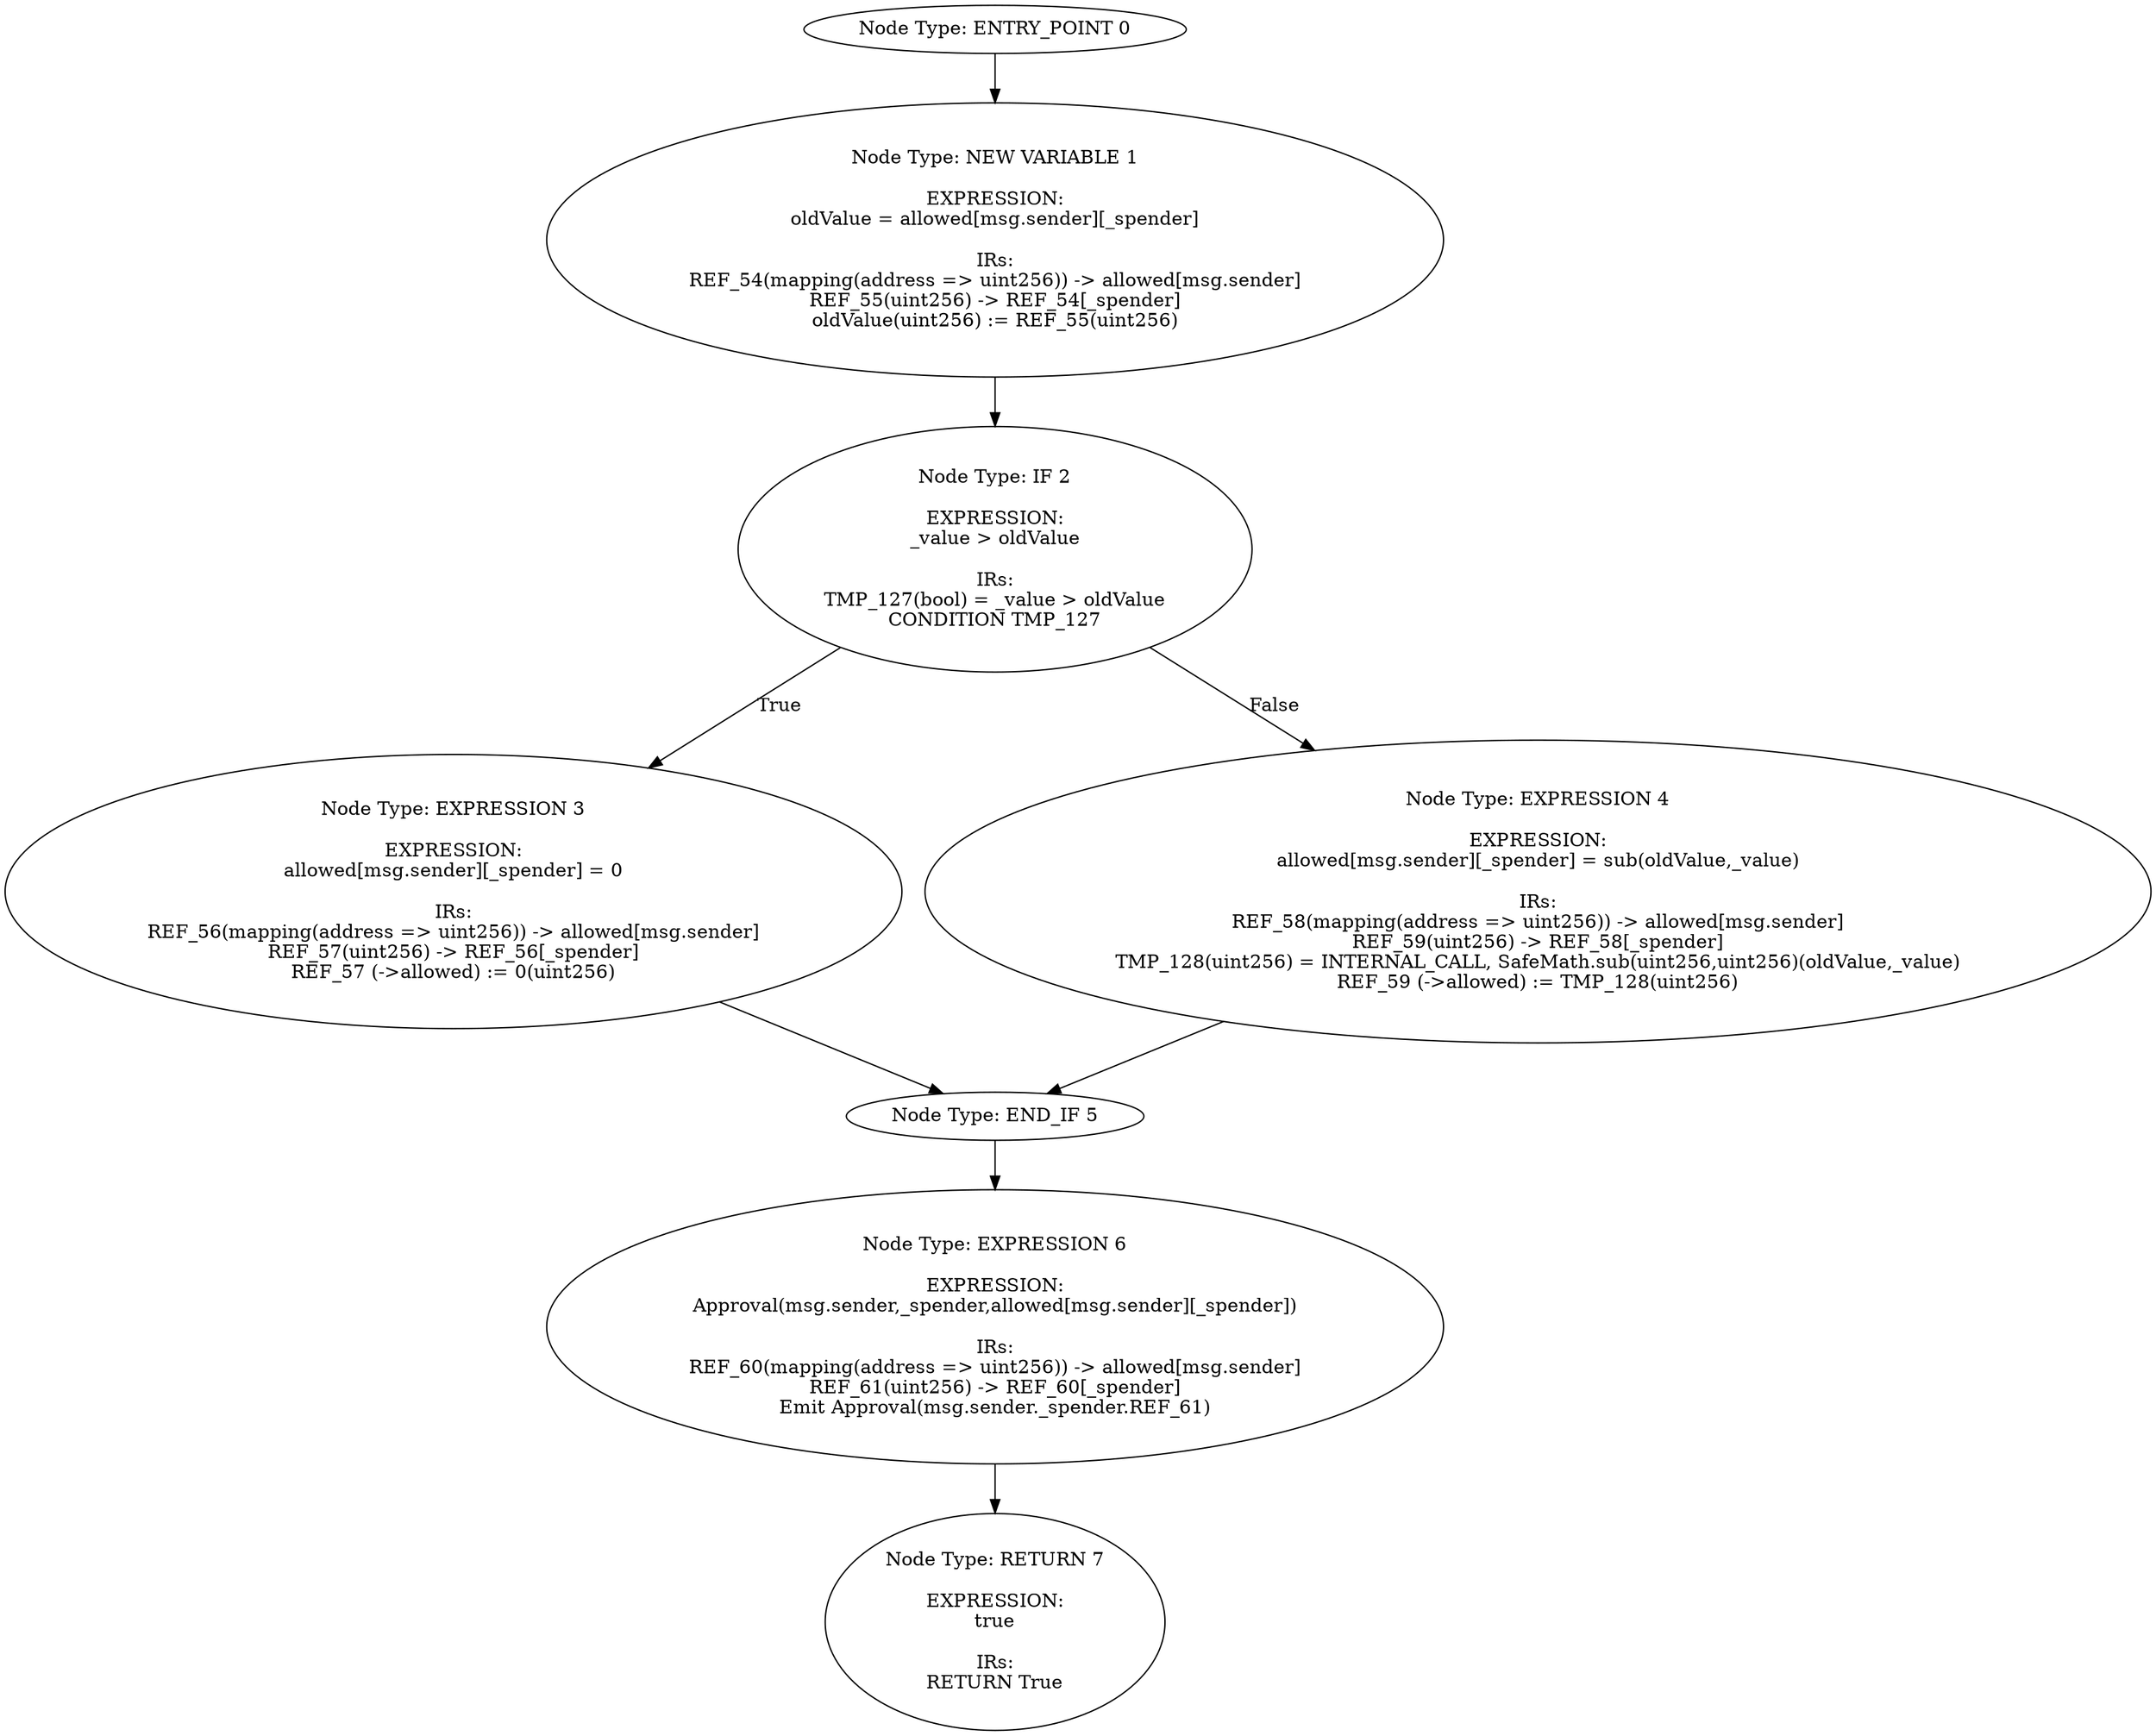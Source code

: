 digraph{
0[label="Node Type: ENTRY_POINT 0
"];
0->1;
1[label="Node Type: NEW VARIABLE 1

EXPRESSION:
oldValue = allowed[msg.sender][_spender]

IRs:
REF_54(mapping(address => uint256)) -> allowed[msg.sender]
REF_55(uint256) -> REF_54[_spender]
oldValue(uint256) := REF_55(uint256)"];
1->2;
2[label="Node Type: IF 2

EXPRESSION:
_value > oldValue

IRs:
TMP_127(bool) = _value > oldValue
CONDITION TMP_127"];
2->3[label="True"];
2->4[label="False"];
3[label="Node Type: EXPRESSION 3

EXPRESSION:
allowed[msg.sender][_spender] = 0

IRs:
REF_56(mapping(address => uint256)) -> allowed[msg.sender]
REF_57(uint256) -> REF_56[_spender]
REF_57 (->allowed) := 0(uint256)"];
3->5;
4[label="Node Type: EXPRESSION 4

EXPRESSION:
allowed[msg.sender][_spender] = sub(oldValue,_value)

IRs:
REF_58(mapping(address => uint256)) -> allowed[msg.sender]
REF_59(uint256) -> REF_58[_spender]
TMP_128(uint256) = INTERNAL_CALL, SafeMath.sub(uint256,uint256)(oldValue,_value)
REF_59 (->allowed) := TMP_128(uint256)"];
4->5;
5[label="Node Type: END_IF 5
"];
5->6;
6[label="Node Type: EXPRESSION 6

EXPRESSION:
Approval(msg.sender,_spender,allowed[msg.sender][_spender])

IRs:
REF_60(mapping(address => uint256)) -> allowed[msg.sender]
REF_61(uint256) -> REF_60[_spender]
Emit Approval(msg.sender._spender.REF_61)"];
6->7;
7[label="Node Type: RETURN 7

EXPRESSION:
true

IRs:
RETURN True"];
}

